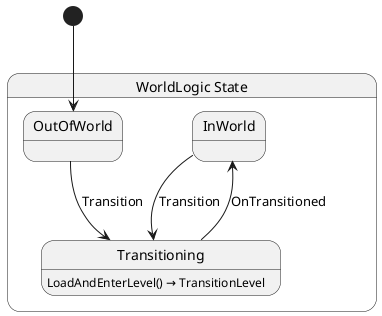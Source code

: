@startuml WorldLogic
state "WorldLogic State" as Yolk_Level_WorldLogic_State {
  state "InWorld" as Yolk_Level_WorldLogic_State_InWorld
  state "OutOfWorld" as Yolk_Level_WorldLogic_State_OutOfWorld
  state "Transitioning" as Yolk_Level_WorldLogic_State_Transitioning
}

Yolk_Level_WorldLogic_State_InWorld --> Yolk_Level_WorldLogic_State_Transitioning : Transition
Yolk_Level_WorldLogic_State_OutOfWorld --> Yolk_Level_WorldLogic_State_Transitioning : Transition
Yolk_Level_WorldLogic_State_Transitioning --> Yolk_Level_WorldLogic_State_InWorld : OnTransitioned

Yolk_Level_WorldLogic_State_Transitioning : LoadAndEnterLevel() → TransitionLevel

[*] --> Yolk_Level_WorldLogic_State_OutOfWorld
@enduml